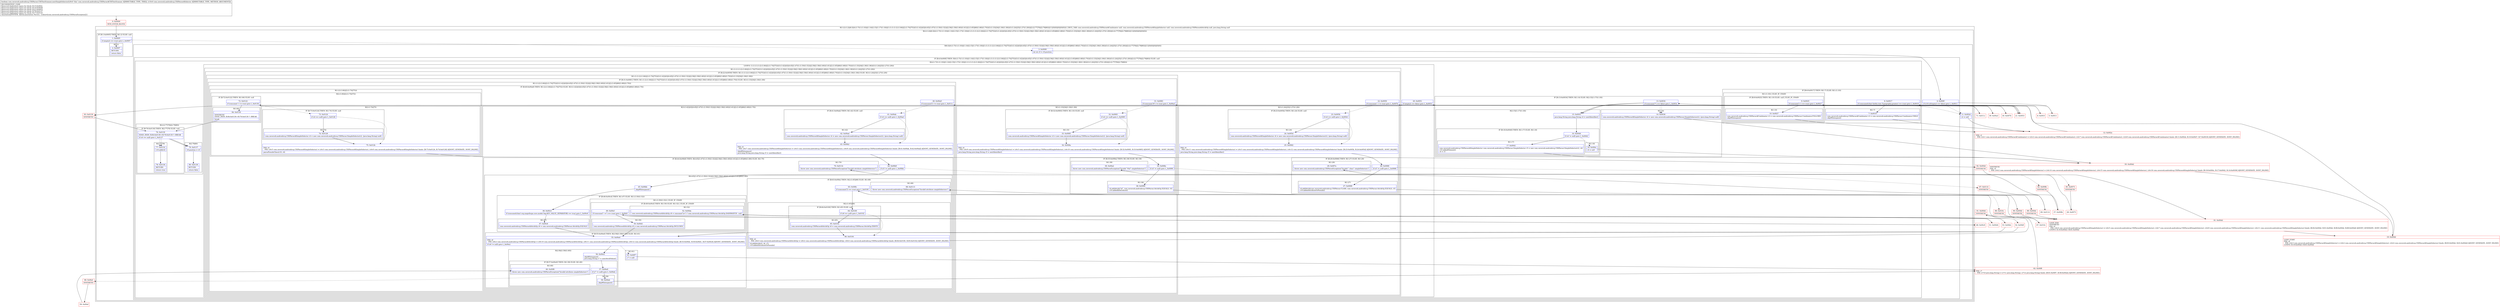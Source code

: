 digraph "CFG forcom.caverock.androidsvg.CSSParser.CSSTextScanner.nextSimpleSelector(Lcom\/caverock\/androidsvg\/CSSParser$Selector;)Z" {
subgraph cluster_Region_800757005 {
label = "R(1:(2:(1:2)|(6:3|(4:(1:7)(1:(1:10))|(1:14)(2:15|(1:17)(1:18))|(1:(1:(1:(1:(2:(1:84)|(2:(1:74)|75)))(3:(1:42)|43|(4:45|(1:47)(1:(1:50)(1:52))|(2:56|(1:58)(1:60))(1:61)|(2:(1:65)|66)(1:68))(1:70)))(3:(1:33)|34|(1:36)(1:38)))(3:(1:24)|25|(1:27)(1:29)))|(2:(2:77|78)|(2:79|80)))|11|(0)(0)|(0)|(0)(0)))) | DECL_VAR: com.caverock.androidsvg.CSSParser$Combinator null, com.caverock.androidsvg.CSSParser$SimpleSelector null, com.caverock.androidsvg.CSSParser$AttribOp null, java.lang.String null\l";
node [shape=record,color=blue];
subgraph cluster_Region_1394460504 {
label = "R(2:(1:2)|(6:3|(4:(1:7)(1:(1:10))|(1:14)(2:15|(1:17)(1:18))|(1:(1:(1:(1:(2:(1:84)|(2:(1:74)|75)))(3:(1:42)|43|(4:45|(1:47)(1:(1:50)(1:52))|(2:56|(1:58)(1:60))(1:61)|(2:(1:65)|66)(1:68))(1:70)))(3:(1:33)|34|(1:36)(1:38)))(3:(1:24)|25|(1:27)(1:29)))|(2:(2:77|78)|(2:79|80)))|11|(0)(0)|(0)|(0)(0)))";
node [shape=record,color=blue];
subgraph cluster_IfRegion_1714538644 {
label = "IF [B:1:0x0005] THEN: R(1:2) ELSE: null";
node [shape=record,color=blue];
Node_1 [shape=record,label="{1\:\ 0x0005|if (empty() == true) goto L_0x0007\l}"];
subgraph cluster_Region_870875876 {
label = "R(1:2)";
node [shape=record,color=blue];
Node_2 [shape=record,label="{2\:\ 0x0007|RETURN\l|return false\l}"];
}
}
subgraph cluster_Region_1022180444 {
label = "R(6:3|(4:(1:7)(1:(1:10))|(1:14)(2:15|(1:17)(1:18))|(1:(1:(1:(1:(2:(1:84)|(2:(1:74)|75)))(3:(1:42)|43|(4:45|(1:47)(1:(1:50)(1:52))|(2:56|(1:58)(1:60))(1:61)|(2:(1:65)|66)(1:68))(1:70)))(3:(1:33)|34|(1:36)(1:38)))(3:(1:24)|25|(1:27)(1:29)))|(2:(2:77|78)|(2:79|80)))|11|(0)(0)|(0)|(0)(0))";
node [shape=record,color=blue];
Node_3 [shape=record,label="{3\:\ 0x0008|int int r0 = r9.position\l}"];
subgraph cluster_IfRegion_1216441193 {
label = "IF [B:4:0x000f] THEN: R(4:(1:7)(1:(1:10))|(1:14)(2:15|(1:17)(1:18))|(1:(1:(1:(1:(2:(1:84)|(2:(1:74)|75)))(3:(1:42)|43|(4:45|(1:47)(1:(1:50)(1:52))|(2:56|(1:58)(1:60))(1:61)|(2:(1:65)|66)(1:68))(1:70)))(3:(1:33)|34|(1:36)(1:38)))(3:(1:24)|25|(1:27)(1:29)))|(2:(2:77|78)|(2:79|80))) ELSE: null";
node [shape=record,color=blue];
Node_4 [shape=record,label="{4\:\ 0x000f|if (r10.isEmpty() == false) goto L_0x0011\l}"];
subgraph cluster_Region_1964720678 {
label = "R(4:(1:7)(1:(1:10))|(1:14)(2:15|(1:17)(1:18))|(1:(1:(1:(1:(2:(1:84)|(2:(1:74)|75)))(3:(1:42)|43|(4:45|(1:47)(1:(1:50)(1:52))|(2:56|(1:58)(1:60))(1:61)|(2:(1:65)|66)(1:68))(1:70)))(3:(1:33)|34|(1:36)(1:38)))(3:(1:24)|25|(1:27)(1:29)))|(2:(2:77|78)|(2:79|80)))";
node [shape=record,color=blue];
subgraph cluster_IfRegion_495337849 {
label = "IF [B:6:0x0017] THEN: R(1:7) ELSE: R(1:(1:10))";
node [shape=record,color=blue];
Node_6 [shape=record,label="{6\:\ 0x0017|if (consume((char) kotlin.text.Typography.greater) == true) goto L_0x0019\l}"];
subgraph cluster_Region_1426036336 {
label = "R(1:7)";
node [shape=record,color=blue];
Node_7 [shape=record,label="{7\:\ 0x0019|com.caverock.androidsvg.CSSParser$Combinator r2 = com.caverock.androidsvg.CSSParser.Combinator.CHILD\lskipWhitespace()\l}"];
}
subgraph cluster_Region_1779310479 {
label = "R(1:(1:10)) | ELSE_IF_CHAIN\l";
node [shape=record,color=blue];
subgraph cluster_IfRegion_697822084 {
label = "IF [B:9:0x0025] THEN: R(1:10) ELSE: null | ELSE_IF_CHAIN\l";
node [shape=record,color=blue];
Node_9 [shape=record,label="{9\:\ 0x0025|if (consume('+') == true) goto L_0x0027\l}"];
subgraph cluster_Region_1551878608 {
label = "R(1:10)";
node [shape=record,color=blue];
Node_10 [shape=record,label="{10\:\ 0x0027|com.caverock.androidsvg.CSSParser$Combinator r2 = com.caverock.androidsvg.CSSParser.Combinator.FOLLOWS\lskipWhitespace()\l}"];
}
}
}
}
subgraph cluster_IfRegion_112367330 {
label = "IF [B:13:0x0034] THEN: R(1:14) ELSE: R(2:15|(1:17)(1:18))";
node [shape=record,color=blue];
Node_13 [shape=record,label="{13\:\ 0x0034|if (consume('*') == false) goto L_0x003c\l}"];
subgraph cluster_Region_328947058 {
label = "R(1:14)";
node [shape=record,color=blue];
Node_14 [shape=record,label="{14\:\ 0x0036|com.caverock.androidsvg.CSSParser$SimpleSelector r4 = new com.caverock.androidsvg.CSSParser.SimpleSelector(r2, (java.lang.String) null)\l}"];
}
subgraph cluster_Region_504081863 {
label = "R(2:15|(1:17)(1:18))";
node [shape=record,color=blue];
Node_15 [shape=record,label="{15\:\ 0x003c|java.lang.String java.lang.String r4 = nextIdentifier()\l}"];
subgraph cluster_IfRegion_1871180346 {
label = "IF [B:16:0x0040] THEN: R(1:17) ELSE: R(1:18)";
node [shape=record,color=blue];
Node_16 [shape=record,label="{16\:\ 0x0040|if (r4 != null) goto L_0x0042\l}"];
subgraph cluster_Region_1106935121 {
label = "R(1:17)";
node [shape=record,color=blue];
Node_17 [shape=record,label="{17\:\ 0x0042|com.caverock.androidsvg.CSSParser$SimpleSelector com.caverock.androidsvg.CSSParser.SimpleSelector r5 = new com.caverock.androidsvg.CSSParser.SimpleSelector(r2, r4)\lr10.addedElement()\lr4 = r5\l}"];
}
subgraph cluster_Region_721313213 {
label = "R(1:18)";
node [shape=record,color=blue];
Node_18 [shape=record,label="{18\:\ 0x004c|r4 = null\l}"];
}
}
}
}
subgraph cluster_LoopRegion_688952004 {
label = "LOOP:0: (1:(1:(1:(1:(2:(1:84)|(2:(1:74)|75)))(3:(1:42)|43|(4:45|(1:47)(1:(1:50)(1:52))|(2:56|(1:58)(1:60))(1:61)|(2:(1:65)|66)(1:68))(1:70)))(3:(1:33)|34|(1:36)(1:38)))(3:(1:24)|25|(1:27)(1:29)))";
node [shape=record,color=blue];
Node_20 [shape=record,label="{20\:\ 0x0051|if (empty() == false) goto L_0x0053\l}"];
subgraph cluster_Region_871891470 {
label = "R(1:(1:(1:(1:(2:(1:84)|(2:(1:74)|75)))(3:(1:42)|43|(4:45|(1:47)(1:(1:50)(1:52))|(2:56|(1:58)(1:60))(1:61)|(2:(1:65)|66)(1:68))(1:70)))(3:(1:33)|34|(1:36)(1:38)))(3:(1:24)|25|(1:27)(1:29)))";
node [shape=record,color=blue];
subgraph cluster_IfRegion_631571518 {
label = "IF [B:22:0x0059] THEN: R(1:(1:(1:(2:(1:84)|(2:(1:74)|75)))(3:(1:42)|43|(4:45|(1:47)(1:(1:50)(1:52))|(2:56|(1:58)(1:60))(1:61)|(2:(1:65)|66)(1:68))(1:70)))(3:(1:33)|34|(1:36)(1:38))) ELSE: R(3:(1:24)|25|(1:27)(1:29))";
node [shape=record,color=blue];
Node_22 [shape=record,label="{22\:\ 0x0059|if (consume('.') != true) goto L_0x007b\l}"];
subgraph cluster_Region_926061550 {
label = "R(1:(1:(1:(2:(1:84)|(2:(1:74)|75)))(3:(1:42)|43|(4:45|(1:47)(1:(1:50)(1:52))|(2:56|(1:58)(1:60))(1:61)|(2:(1:65)|66)(1:68))(1:70)))(3:(1:33)|34|(1:36)(1:38)))";
node [shape=record,color=blue];
subgraph cluster_IfRegion_437887358 {
label = "IF [B:31:0x0081] THEN: R(1:(1:(2:(1:84)|(2:(1:74)|75)))(3:(1:42)|43|(4:45|(1:47)(1:(1:50)(1:52))|(2:56|(1:58)(1:60))(1:61)|(2:(1:65)|66)(1:68))(1:70))) ELSE: R(3:(1:33)|34|(1:36)(1:38))";
node [shape=record,color=blue];
Node_31 [shape=record,label="{31\:\ 0x0081|if (consume('#') != true) goto L_0x00a3\l}"];
subgraph cluster_Region_1761749057 {
label = "R(1:(1:(2:(1:84)|(2:(1:74)|75)))(3:(1:42)|43|(4:45|(1:47)(1:(1:50)(1:52))|(2:56|(1:58)(1:60))(1:61)|(2:(1:65)|66)(1:68))(1:70)))";
node [shape=record,color=blue];
subgraph cluster_IfRegion_1678464427 {
label = "IF [B:40:0x00a9] THEN: R(1:(2:(1:84)|(2:(1:74)|75))) ELSE: R(3:(1:42)|43|(4:45|(1:47)(1:(1:50)(1:52))|(2:56|(1:58)(1:60))(1:61)|(2:(1:65)|66)(1:68))(1:70))";
node [shape=record,color=blue];
Node_40 [shape=record,label="{40\:\ 0x00a9|if (consume('[') != true) goto L_0x011c\l}"];
subgraph cluster_Region_1191511847 {
label = "R(1:(2:(1:84)|(2:(1:74)|75)))";
node [shape=record,color=blue];
subgraph cluster_Region_272649448 {
label = "R(2:(1:84)|(2:(1:74)|75))";
node [shape=record,color=blue];
subgraph cluster_IfRegion_1752706689 {
label = "IF [B:72:0x0122] THEN: R(1:84) ELSE: null";
node [shape=record,color=blue];
Node_72 [shape=record,label="{72\:\ 0x0122|if (consume(':') != true) goto L_0x0130\l}"];
subgraph cluster_Region_1449166888 {
label = "R(1:84)";
node [shape=record,color=blue];
Node_84 [shape=record,label="{84\:\ 0x0130|SYNTHETIC\lEDGE_INSN: B:84:0x0130\-\>B:76:0x0130 ?: BREAK  \l|break\l}"];
}
}
subgraph cluster_Region_959681020 {
label = "R(2:(1:74)|75)";
node [shape=record,color=blue];
subgraph cluster_IfRegion_721857854 {
label = "IF [B:73:0x0124] THEN: R(1:74) ELSE: null";
node [shape=record,color=blue];
Node_73 [shape=record,label="{73\:\ 0x0124|if (r4 == null) goto L_0x0126\l}"];
subgraph cluster_Region_27615087 {
label = "R(1:74)";
node [shape=record,color=blue];
Node_74 [shape=record,label="{74\:\ 0x0126|com.caverock.androidsvg.CSSParser$SimpleSelector r4 = new com.caverock.androidsvg.CSSParser.SimpleSelector(r2, (java.lang.String) null)\l}"];
}
}
Node_75 [shape=record,label="{75\:\ 0x012b|PHI: r4 \l  PHI: (r4v5 com.caverock.androidsvg.CSSParser$SimpleSelector) = (r4v3 com.caverock.androidsvg.CSSParser$SimpleSelector), (r4v6 com.caverock.androidsvg.CSSParser$SimpleSelector) binds: [B:73:0x0124, B:74:0x0126] A[DONT_GENERATE, DONT_INLINE]\l|parsePseudoClass(r10, r4)\l}"];
}
}
}
subgraph cluster_Region_1273916993 {
label = "R(3:(1:42)|43|(4:45|(1:47)(1:(1:50)(1:52))|(2:56|(1:58)(1:60))(1:61)|(2:(1:65)|66)(1:68))(1:70))";
node [shape=record,color=blue];
subgraph cluster_IfRegion_44274425 {
label = "IF [B:41:0x00ab] THEN: R(1:42) ELSE: null";
node [shape=record,color=blue];
Node_41 [shape=record,label="{41\:\ 0x00ab|if (r4 == null) goto L_0x00ad\l}"];
subgraph cluster_Region_201065081 {
label = "R(1:42)";
node [shape=record,color=blue];
Node_42 [shape=record,label="{42\:\ 0x00ad|com.caverock.androidsvg.CSSParser$SimpleSelector r4 = new com.caverock.androidsvg.CSSParser.SimpleSelector(r2, (java.lang.String) null)\l}"];
}
}
Node_43 [shape=record,label="{43\:\ 0x00b2|PHI: r4 \l  PHI: (r4v7 com.caverock.androidsvg.CSSParser$SimpleSelector) = (r4v3 com.caverock.androidsvg.CSSParser$SimpleSelector), (r4v8 com.caverock.androidsvg.CSSParser$SimpleSelector) binds: [B:41:0x00ab, B:42:0x00ad] A[DONT_GENERATE, DONT_INLINE]\l|skipWhitespace()\ljava.lang.String java.lang.String r5 = nextIdentifier()\l}"];
subgraph cluster_IfRegion_321245492 {
label = "IF [B:44:0x00b9] THEN: R(4:45|(1:47)(1:(1:50)(1:52))|(2:56|(1:58)(1:60))(1:61)|(2:(1:65)|66)(1:68)) ELSE: R(1:70)";
node [shape=record,color=blue];
Node_44 [shape=record,label="{44\:\ 0x00b9|if (r5 != null) goto L_0x00bb\l}"];
subgraph cluster_Region_1347451725 {
label = "R(4:45|(1:47)(1:(1:50)(1:52))|(2:56|(1:58)(1:60))(1:61)|(2:(1:65)|66)(1:68))";
node [shape=record,color=blue];
Node_45 [shape=record,label="{45\:\ 0x00bb|skipWhitespace()\l}"];
subgraph cluster_IfRegion_1976151242 {
label = "IF [B:46:0x00c4] THEN: R(1:47) ELSE: R(1:(1:50)(1:52))";
node [shape=record,color=blue];
Node_46 [shape=record,label="{46\:\ 0x00c4|if (consume((char) org.mapsforge.core.model.Tag.KEY_VALUE_SEPARATOR) == true) goto L_0x00c6\l}"];
subgraph cluster_Region_1975778510 {
label = "R(1:47)";
node [shape=record,color=blue];
Node_47 [shape=record,label="{47\:\ 0x00c6|com.caverock.androidsvg.CSSParser$AttribOp r6 = com.caverock.androidsvg.CSSParser.AttribOp.EQUALS\l}"];
}
subgraph cluster_Region_1798864912 {
label = "R(1:(1:50)(1:52)) | ELSE_IF_CHAIN\l";
node [shape=record,color=blue];
subgraph cluster_IfRegion_1964172244 {
label = "IF [B:49:0x00cf] THEN: R(1:50) ELSE: R(1:52) | ELSE_IF_CHAIN\l";
node [shape=record,color=blue];
Node_49 [shape=record,label="{49\:\ 0x00cf|if (consume(\"~=\") == true) goto L_0x00d1\l}"];
subgraph cluster_Region_1298920193 {
label = "R(1:50)";
node [shape=record,color=blue];
Node_50 [shape=record,label="{50\:\ 0x00d1|com.caverock.androidsvg.CSSParser$AttribOp r6 = com.caverock.androidsvg.CSSParser.AttribOp.INCLUDES\l}"];
}
subgraph cluster_Region_1895440475 {
label = "R(1:52)";
node [shape=record,color=blue];
Node_52 [shape=record,label="{52\:\ 0x00da|com.caverock.androidsvg.CSSParser$AttribOp r6 = consume(\"\|=\") ? com.caverock.androidsvg.CSSParser.AttribOp.DASHMATCH : null\l}"];
}
}
}
}
subgraph cluster_IfRegion_650867752 {
label = "IF [B:55:0x00e0] THEN: R(2:56|(1:58)(1:60)) ELSE: R(1:61)";
node [shape=record,color=blue];
Node_55 [shape=record,label="{55\:\ 0x00e0|PHI: r6 \l  PHI: (r6v2 com.caverock.androidsvg.CSSParser$AttribOp) = (r6v10 com.caverock.androidsvg.CSSParser$AttribOp), (r6v11 com.caverock.androidsvg.CSSParser$AttribOp), (r6v12 com.caverock.androidsvg.CSSParser$AttribOp) binds: [B:53:0x00dc, B:50:0x00d1, B:47:0x00c6] A[DONT_GENERATE, DONT_INLINE]\l|if (r6 != null) goto L_0x00e2\l}"];
subgraph cluster_Region_1784792366 {
label = "R(2:56|(1:58)(1:60))";
node [shape=record,color=blue];
Node_56 [shape=record,label="{56\:\ 0x00e2|skipWhitespace()\ljava.lang.String r7 = nextAttribValue()\l}"];
subgraph cluster_IfRegion_517743559 {
label = "IF [B:57:0x00e9] THEN: R(1:58) ELSE: R(1:60)";
node [shape=record,color=blue];
Node_57 [shape=record,label="{57\:\ 0x00e9|if (r7 != null) goto L_0x00eb\l}"];
subgraph cluster_Region_827000844 {
label = "R(1:58)";
node [shape=record,color=blue];
Node_58 [shape=record,label="{58\:\ 0x00eb|skipWhitespace()\l}"];
}
subgraph cluster_Region_1403339186 {
label = "R(1:60)";
node [shape=record,color=blue];
Node_60 [shape=record,label="{60\:\ 0x00f6|throw new com.caverock.androidsvg.CSSParseException(\"Invalid attribute simpleSelectors\")\l}"];
}
}
}
subgraph cluster_Region_1262013674 {
label = "R(1:61)";
node [shape=record,color=blue];
Node_61 [shape=record,label="{61\:\ 0x00f7|r7 = null\l}"];
}
}
subgraph cluster_IfRegion_783418842 {
label = "IF [B:63:0x00fe] THEN: R(2:(1:65)|66) ELSE: R(1:68)";
node [shape=record,color=blue];
Node_63 [shape=record,label="{63\:\ 0x00fe|if (consume(']') == true) goto L_0x0100\l}"];
subgraph cluster_Region_19347188 {
label = "R(2:(1:65)|66)";
node [shape=record,color=blue];
subgraph cluster_IfRegion_1359989200 {
label = "IF [B:64:0x0100] THEN: R(1:65) ELSE: null";
node [shape=record,color=blue];
Node_64 [shape=record,label="{64\:\ 0x0100|if (r6 == null) goto L_0x0102\l}"];
subgraph cluster_Region_1222558567 {
label = "R(1:65)";
node [shape=record,color=blue];
Node_65 [shape=record,label="{65\:\ 0x0102|com.caverock.androidsvg.CSSParser$AttribOp r6 = com.caverock.androidsvg.CSSParser.AttribOp.EXISTS\l}"];
}
}
Node_66 [shape=record,label="{66\:\ 0x0104|PHI: r6 \l  PHI: (r6v3 com.caverock.androidsvg.CSSParser$AttribOp) = (r6v2 com.caverock.androidsvg.CSSParser$AttribOp), (r6v4 com.caverock.androidsvg.CSSParser$AttribOp) binds: [B:64:0x0100, B:65:0x0102] A[DONT_GENERATE, DONT_INLINE]\l|r4.addAttrib(r5, r6, r7)\lr10.addedAttributeOrPseudo()\l}"];
}
subgraph cluster_Region_946712725 {
label = "R(1:68)";
node [shape=record,color=blue];
Node_68 [shape=record,label="{68\:\ 0x0113|throw new com.caverock.androidsvg.CSSParseException(\"Invalid attribute simpleSelectors\")\l}"];
}
}
}
subgraph cluster_Region_1094508283 {
label = "R(1:70)";
node [shape=record,color=blue];
Node_70 [shape=record,label="{70\:\ 0x011b|throw new com.caverock.androidsvg.CSSParseException(\"Invalid attribute simpleSelectors\")\l}"];
}
}
}
}
}
subgraph cluster_Region_2021707928 {
label = "R(3:(1:33)|34|(1:36)(1:38))";
node [shape=record,color=blue];
subgraph cluster_IfRegion_2141102035 {
label = "IF [B:32:0x0083] THEN: R(1:33) ELSE: null";
node [shape=record,color=blue];
Node_32 [shape=record,label="{32\:\ 0x0083|if (r4 == null) goto L_0x0085\l}"];
subgraph cluster_Region_695171999 {
label = "R(1:33)";
node [shape=record,color=blue];
Node_33 [shape=record,label="{33\:\ 0x0085|com.caverock.androidsvg.CSSParser$SimpleSelector r4 = new com.caverock.androidsvg.CSSParser.SimpleSelector(r2, (java.lang.String) null)\l}"];
}
}
Node_34 [shape=record,label="{34\:\ 0x008a|PHI: r4 \l  PHI: (r4v9 com.caverock.androidsvg.CSSParser$SimpleSelector) = (r4v3 com.caverock.androidsvg.CSSParser$SimpleSelector), (r4v10 com.caverock.androidsvg.CSSParser$SimpleSelector) binds: [B:32:0x0083, B:33:0x0085] A[DONT_GENERATE, DONT_INLINE]\l|java.lang.String java.lang.String r5 = nextIdentifier()\l}"];
subgraph cluster_IfRegion_315582154 {
label = "IF [B:35:0x008e] THEN: R(1:36) ELSE: R(1:38)";
node [shape=record,color=blue];
Node_35 [shape=record,label="{35\:\ 0x008e|if (r5 != null) goto L_0x0090\l}"];
subgraph cluster_Region_522041317 {
label = "R(1:36)";
node [shape=record,color=blue];
Node_36 [shape=record,label="{36\:\ 0x0090|r4.addAttrib(\"id\", com.caverock.androidsvg.CSSParser.AttribOp.EQUALS, r5)\lr10.addedIdAttribute()\l}"];
}
subgraph cluster_Region_1349556409 {
label = "R(1:38)";
node [shape=record,color=blue];
Node_38 [shape=record,label="{38\:\ 0x00a2|throw new com.caverock.androidsvg.CSSParseException(\"Invalid \"#id\" simpleSelectors\")\l}"];
}
}
}
}
}
subgraph cluster_Region_2075216285 {
label = "R(3:(1:24)|25|(1:27)(1:29))";
node [shape=record,color=blue];
subgraph cluster_IfRegion_88896314 {
label = "IF [B:23:0x005b] THEN: R(1:24) ELSE: null";
node [shape=record,color=blue];
Node_23 [shape=record,label="{23\:\ 0x005b|if (r4 == null) goto L_0x005d\l}"];
subgraph cluster_Region_17511636 {
label = "R(1:24)";
node [shape=record,color=blue];
Node_24 [shape=record,label="{24\:\ 0x005d|com.caverock.androidsvg.CSSParser$SimpleSelector r4 = new com.caverock.androidsvg.CSSParser.SimpleSelector(r2, (java.lang.String) null)\l}"];
}
}
Node_25 [shape=record,label="{25\:\ 0x0062|PHI: r4 \l  PHI: (r4v11 com.caverock.androidsvg.CSSParser$SimpleSelector) = (r4v3 com.caverock.androidsvg.CSSParser$SimpleSelector), (r4v12 com.caverock.androidsvg.CSSParser$SimpleSelector) binds: [B:23:0x005b, B:24:0x005d] A[DONT_GENERATE, DONT_INLINE]\l|java.lang.String java.lang.String r5 = nextIdentifier()\l}"];
subgraph cluster_IfRegion_88818275 {
label = "IF [B:26:0x0066] THEN: R(1:27) ELSE: R(1:29)";
node [shape=record,color=blue];
Node_26 [shape=record,label="{26\:\ 0x0066|if (r5 != null) goto L_0x0068\l}"];
subgraph cluster_Region_1817939254 {
label = "R(1:27)";
node [shape=record,color=blue];
Node_27 [shape=record,label="{27\:\ 0x0068|r4.addAttrib(com.caverock.androidsvg.CSSParser.CLASS, com.caverock.androidsvg.CSSParser.AttribOp.EQUALS, r5)\lr10.addedAttributeOrPseudo()\l}"];
}
subgraph cluster_Region_572571246 {
label = "R(1:29)";
node [shape=record,color=blue];
Node_29 [shape=record,label="{29\:\ 0x007a|throw new com.caverock.androidsvg.CSSParseException(\"Invalid \".class\" simpleSelectors\")\l}"];
}
}
}
}
}
}
subgraph cluster_Region_701222398 {
label = "R(2:(2:77|78)|(2:79|80))";
node [shape=record,color=blue];
subgraph cluster_IfRegion_2099916078 {
label = "IF [B:76:0x0130] THEN: R(2:77|78) ELSE: null";
node [shape=record,color=blue];
Node_76 [shape=record,label="{76\:\ 0x0130|EDGE_INSN: B:84:0x0130\-\>B:76:0x0130 ?: BREAK  \l|if (r4 == null) goto L_0x0137\l}"];
subgraph cluster_Region_463033362 {
label = "R(2:77|78)";
node [shape=record,color=blue];
Node_77 [shape=record,label="{77\:\ 0x0132|r10.add(r4)\l}"];
Node_78 [shape=record,label="{78\:\ 0x0136|RETURN\l|return true\l}"];
}
}
subgraph cluster_Region_958824124 {
label = "R(2:79|80)";
node [shape=record,color=blue];
Node_79 [shape=record,label="{79\:\ 0x0137|r9.position = r0\l}"];
Node_80 [shape=record,label="{80\:\ 0x0139|RETURN\l|return false\l}"];
}
}
}
}
Node_11 [shape=record,label="{11\:\ 0x002d|r2 = null\l}"];
subgraph cluster_IfRegion_1022184129 {
label = "IF [B:13:0x0034] THEN: R(0) ELSE: R(0)";
node [shape=record,color=blue];
Node_13 [shape=record,label="{13\:\ 0x0034|if (consume('*') == false) goto L_0x003c\l}"];
subgraph cluster_Region_1262404767 {
label = "R(0)";
node [shape=record,color=blue];
}
subgraph cluster_Region_1733411723 {
label = "R(0)";
node [shape=record,color=blue];
}
}
subgraph cluster_LoopRegion_918102711 {
label = "LOOP:0: (0)";
node [shape=record,color=blue];
Node_20 [shape=record,label="{20\:\ 0x0051|if (empty() == false) goto L_0x0053\l}"];
subgraph cluster_Region_1624563171 {
label = "R(0)";
node [shape=record,color=blue];
}
}
subgraph cluster_IfRegion_1576265562 {
label = "IF [B:76:0x0130] THEN: R(0) ELSE: R(0)";
node [shape=record,color=blue];
Node_76 [shape=record,label="{76\:\ 0x0130|EDGE_INSN: B:84:0x0130\-\>B:76:0x0130 ?: BREAK  \l|if (r4 == null) goto L_0x0137\l}"];
subgraph cluster_Region_886516468 {
label = "R(0)";
node [shape=record,color=blue];
}
subgraph cluster_Region_1266944579 {
label = "R(0)";
node [shape=record,color=blue];
}
}
}
}
}
Node_0 [shape=record,color=red,label="{0\:\ 0x0000|MTH_ENTER_BLOCK\l}"];
Node_5 [shape=record,color=red,label="{5\:\ 0x0011}"];
Node_8 [shape=record,color=red,label="{8\:\ 0x001f}"];
Node_12 [shape=record,color=red,label="{12\:\ 0x002e|PHI: r2 \l  PHI: (r2v1 com.caverock.androidsvg.CSSParser$Combinator) = (r2v2 com.caverock.androidsvg.CSSParser$Combinator), (r2v7 com.caverock.androidsvg.CSSParser$Combinator), (r2v8 com.caverock.androidsvg.CSSParser$Combinator) binds: [B:11:0x002d, B:10:0x0027, B:7:0x0019] A[DONT_GENERATE, DONT_INLINE]\l}"];
Node_19 [shape=record,color=red,label="{19\:\ 0x004d|LOOP_START\lPHI: r4 \l  PHI: (r4v3 com.caverock.androidsvg.CSSParser$SimpleSelector) = (r4v2 com.caverock.androidsvg.CSSParser$SimpleSelector), (r4v4 com.caverock.androidsvg.CSSParser$SimpleSelector) binds: [B:93:0x004d, B:81:0x004d] A[DONT_GENERATE, DONT_INLINE]\lLOOP:0: B:19:0x004d\-\>B:81:0x004d\l}"];
Node_21 [shape=record,color=red,label="{21\:\ 0x0053}"];
Node_28 [shape=record,color=red,label="{28\:\ 0x0073}"];
Node_30 [shape=record,color=red,label="{30\:\ 0x007b}"];
Node_37 [shape=record,color=red,label="{37\:\ 0x009b}"];
Node_39 [shape=record,color=red,label="{39\:\ 0x00a3}"];
Node_48 [shape=record,color=red,label="{48\:\ 0x00c9}"];
Node_51 [shape=record,color=red,label="{51\:\ 0x00d4}"];
Node_53 [shape=record,color=red,label="{53\:\ 0x00dc}"];
Node_54 [shape=record,color=red,label="{54\:\ 0x00df}"];
Node_59 [shape=record,color=red,label="{59\:\ 0x00ef}"];
Node_62 [shape=record,color=red,label="{62\:\ 0x00f8|PHI: r7 \l  PHI: (r7v0 java.lang.String) = (r7v1 java.lang.String), (r7v2 java.lang.String) binds: [B:61:0x00f7, B:58:0x00eb] A[DONT_GENERATE, DONT_INLINE]\l}"];
Node_67 [shape=record,color=red,label="{67\:\ 0x010c}"];
Node_69 [shape=record,color=red,label="{69\:\ 0x0114}"];
Node_71 [shape=record,color=red,label="{71\:\ 0x011c}"];
Node_81 [shape=record,color=red,label="{81\:\ 0x004d|LOOP_END\lSYNTHETIC\lPHI: r4 \l  PHI: (r4v4 com.caverock.androidsvg.CSSParser$SimpleSelector) = (r4v5 com.caverock.androidsvg.CSSParser$SimpleSelector), (r4v7 com.caverock.androidsvg.CSSParser$SimpleSelector), (r4v9 com.caverock.androidsvg.CSSParser$SimpleSelector), (r4v11 com.caverock.androidsvg.CSSParser$SimpleSelector) binds: [B:92:0x004d, B:91:0x004d, B:90:0x004d, B:89:0x004d] A[DONT_GENERATE, DONT_INLINE]\lLOOP:0: B:19:0x004d\-\>B:81:0x004d\l}"];
Node_82 [shape=record,color=red,label="{82\:\ 0x009b|SYNTHETIC\l}"];
Node_83 [shape=record,color=red,label="{83\:\ 0x0130|SYNTHETIC\l}"];
Node_85 [shape=record,color=red,label="{85\:\ 0x0073|SYNTHETIC\l}"];
Node_86 [shape=record,color=red,label="{86\:\ 0x00ef|SYNTHETIC\l}"];
Node_87 [shape=record,color=red,label="{87\:\ 0x0114|SYNTHETIC\l}"];
Node_88 [shape=record,color=red,label="{88\:\ 0x010c|SYNTHETIC\l}"];
Node_89 [shape=record,color=red,label="{89\:\ 0x004d|SYNTHETIC\l}"];
Node_90 [shape=record,color=red,label="{90\:\ 0x004d|SYNTHETIC\l}"];
Node_91 [shape=record,color=red,label="{91\:\ 0x004d|SYNTHETIC\l}"];
Node_92 [shape=record,color=red,label="{92\:\ 0x004d|SYNTHETIC\l}"];
Node_93 [shape=record,color=red,label="{93\:\ 0x004d|SYNTHETIC\lPHI: r4 \l  PHI: (r4v2 com.caverock.androidsvg.CSSParser$SimpleSelector) = (r4v14 com.caverock.androidsvg.CSSParser$SimpleSelector), (r4v15 com.caverock.androidsvg.CSSParser$SimpleSelector), (r4v16 com.caverock.androidsvg.CSSParser$SimpleSelector) binds: [B:18:0x004c, B:17:0x0042, B:14:0x0036] A[DONT_GENERATE, DONT_INLINE]\l}"];
MethodNode[shape=record,label="{boolean com.caverock.androidsvg.CSSParser.CSSTextScanner.nextSimpleSelector((r9v0 'this' com.caverock.androidsvg.CSSParser$CSSTextScanner A[IMMUTABLE_TYPE, THIS]), (r10v0 com.caverock.androidsvg.CSSParser$Selector A[IMMUTABLE_TYPE, METHOD_ARGUMENT]))  | INCONSISTENT_CODE\lRemoved duplicated region for block: B:15:0x003c \lRemoved duplicated region for block: B:14:0x0036 \lRemoved duplicated region for block: B:21:0x0053 \lRemoved duplicated region for block: B:79:0x0137 \lRemoved duplicated region for block: B:77:0x0132 \lAnnotation[SYSTEM, dalvik.annotation.Throws, \{value=[com.caverock.androidsvg.CSSParseException]\}]\l}"];
MethodNode -> Node_0;
Node_1 -> Node_2;
Node_1 -> Node_3[style=dashed];
Node_3 -> Node_4;
Node_4 -> Node_5;
Node_4 -> Node_11[style=dashed];
Node_6 -> Node_7;
Node_6 -> Node_8[style=dashed];
Node_7 -> Node_12;
Node_9 -> Node_10;
Node_9 -> Node_11[style=dashed];
Node_10 -> Node_12;
Node_13 -> Node_14[style=dashed];
Node_13 -> Node_15;
Node_14 -> Node_93;
Node_15 -> Node_16;
Node_16 -> Node_17;
Node_16 -> Node_18[style=dashed];
Node_17 -> Node_93;
Node_18 -> Node_93;
Node_20 -> Node_21;
Node_20 -> Node_83[style=dashed];
Node_22 -> Node_23[style=dashed];
Node_22 -> Node_30;
Node_31 -> Node_32[style=dashed];
Node_31 -> Node_39;
Node_40 -> Node_41[style=dashed];
Node_40 -> Node_71;
Node_72 -> Node_73[style=dashed];
Node_72 -> Node_84;
Node_84 -> Node_76;
Node_73 -> Node_74;
Node_73 -> Node_75[style=dashed];
Node_74 -> Node_75;
Node_75 -> Node_92;
Node_41 -> Node_42;
Node_41 -> Node_43[style=dashed];
Node_42 -> Node_43;
Node_43 -> Node_44;
Node_44 -> Node_45;
Node_44 -> Node_87[style=dashed];
Node_45 -> Node_46;
Node_46 -> Node_47;
Node_46 -> Node_48[style=dashed];
Node_47 -> Node_55;
Node_49 -> Node_50;
Node_49 -> Node_51[style=dashed];
Node_50 -> Node_55;
Node_52 -> Node_53;
Node_52 -> Node_54;
Node_55 -> Node_56;
Node_55 -> Node_61[style=dashed];
Node_56 -> Node_57;
Node_57 -> Node_58;
Node_57 -> Node_86[style=dashed];
Node_58 -> Node_62;
Node_61 -> Node_62;
Node_63 -> Node_64;
Node_63 -> Node_88[style=dashed];
Node_64 -> Node_65;
Node_64 -> Node_66[style=dashed];
Node_65 -> Node_66;
Node_66 -> Node_91;
Node_32 -> Node_33;
Node_32 -> Node_34[style=dashed];
Node_33 -> Node_34;
Node_34 -> Node_35;
Node_35 -> Node_36;
Node_35 -> Node_82[style=dashed];
Node_36 -> Node_90;
Node_23 -> Node_24;
Node_23 -> Node_25[style=dashed];
Node_24 -> Node_25;
Node_25 -> Node_26;
Node_26 -> Node_27;
Node_26 -> Node_85[style=dashed];
Node_27 -> Node_89;
Node_76 -> Node_77[style=dashed];
Node_76 -> Node_79;
Node_77 -> Node_78;
Node_79 -> Node_80;
Node_11 -> Node_12;
Node_13 -> Node_14[style=dashed];
Node_13 -> Node_15;
Node_20 -> Node_21;
Node_20 -> Node_83[style=dashed];
Node_76 -> Node_77[style=dashed];
Node_76 -> Node_79;
Node_0 -> Node_1;
Node_5 -> Node_6;
Node_8 -> Node_9;
Node_12 -> Node_13;
Node_19 -> Node_20;
Node_21 -> Node_22;
Node_28 -> Node_29;
Node_30 -> Node_31;
Node_37 -> Node_38;
Node_39 -> Node_40;
Node_48 -> Node_49;
Node_51 -> Node_52;
Node_53 -> Node_55;
Node_54 -> Node_55;
Node_59 -> Node_60;
Node_62 -> Node_63;
Node_67 -> Node_68;
Node_69 -> Node_70;
Node_71 -> Node_72;
Node_81 -> Node_19;
Node_82 -> Node_37;
Node_83 -> Node_76;
Node_85 -> Node_28;
Node_86 -> Node_59;
Node_87 -> Node_69;
Node_88 -> Node_67;
Node_89 -> Node_81;
Node_90 -> Node_81;
Node_91 -> Node_81;
Node_92 -> Node_81;
Node_93 -> Node_19;
}

